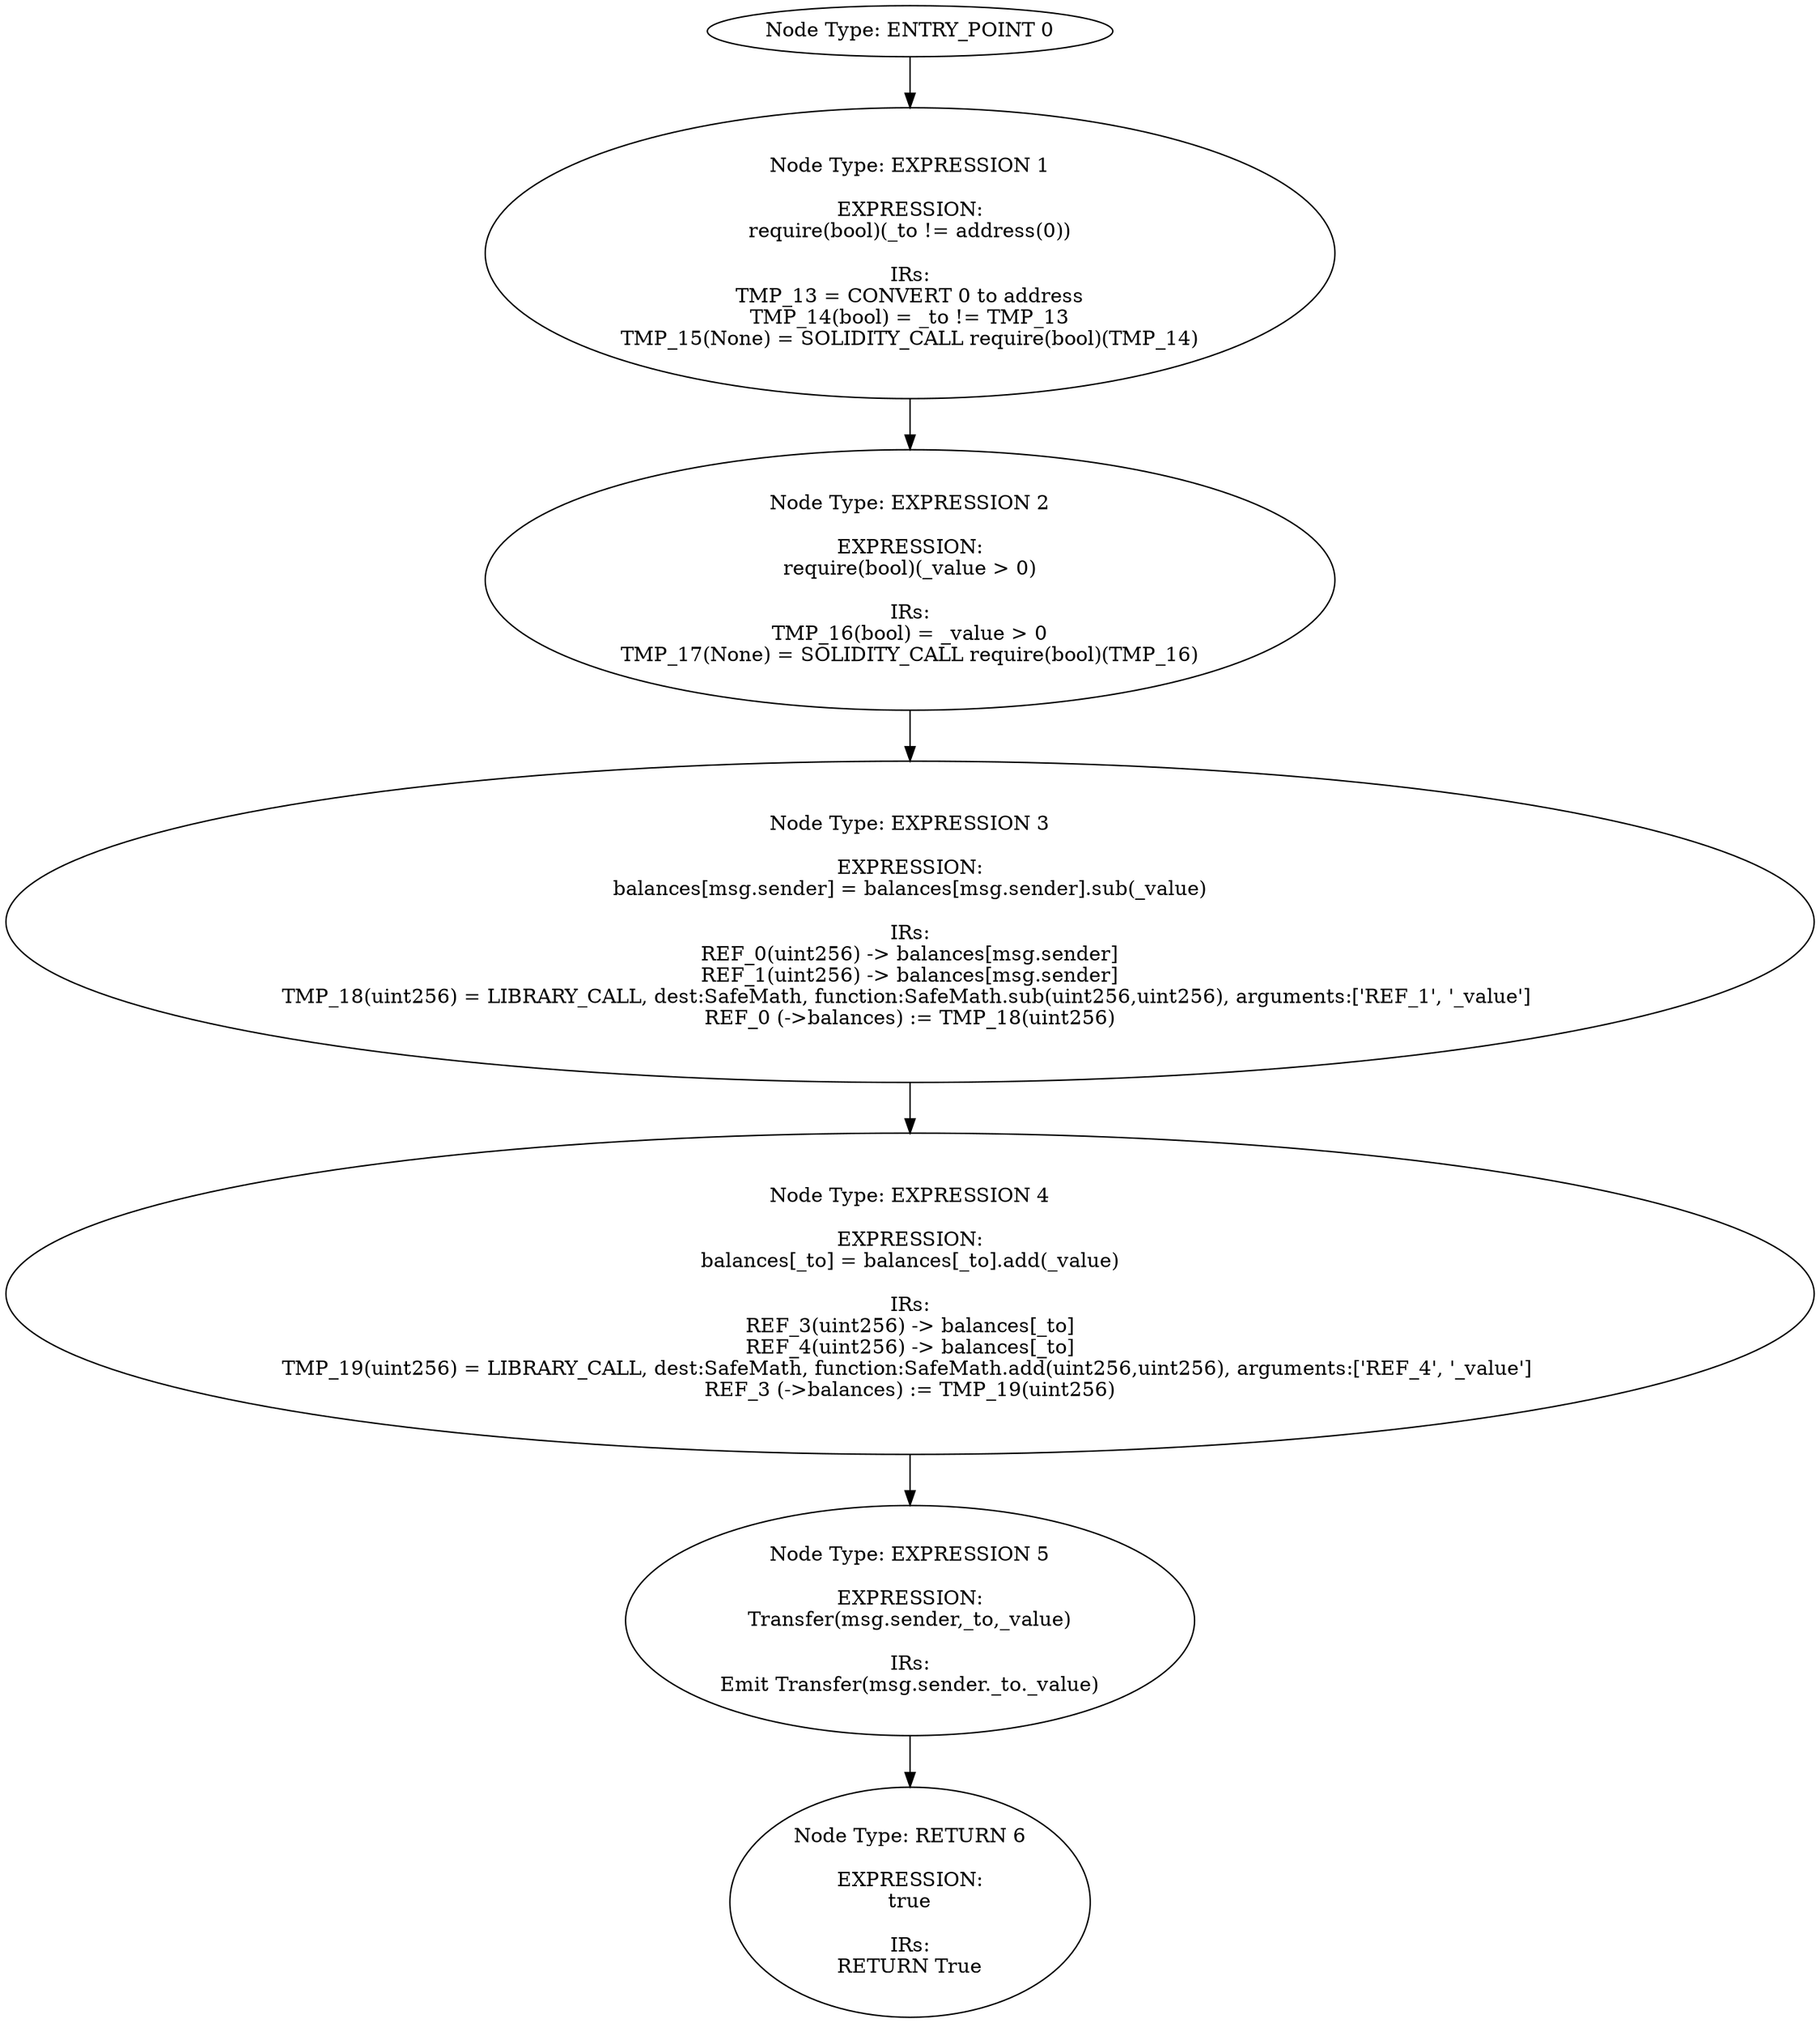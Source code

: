 digraph{
0[label="Node Type: ENTRY_POINT 0
"];
0->1;
1[label="Node Type: EXPRESSION 1

EXPRESSION:
require(bool)(_to != address(0))

IRs:
TMP_13 = CONVERT 0 to address
TMP_14(bool) = _to != TMP_13
TMP_15(None) = SOLIDITY_CALL require(bool)(TMP_14)"];
1->2;
2[label="Node Type: EXPRESSION 2

EXPRESSION:
require(bool)(_value > 0)

IRs:
TMP_16(bool) = _value > 0
TMP_17(None) = SOLIDITY_CALL require(bool)(TMP_16)"];
2->3;
3[label="Node Type: EXPRESSION 3

EXPRESSION:
balances[msg.sender] = balances[msg.sender].sub(_value)

IRs:
REF_0(uint256) -> balances[msg.sender]
REF_1(uint256) -> balances[msg.sender]
TMP_18(uint256) = LIBRARY_CALL, dest:SafeMath, function:SafeMath.sub(uint256,uint256), arguments:['REF_1', '_value'] 
REF_0 (->balances) := TMP_18(uint256)"];
3->4;
4[label="Node Type: EXPRESSION 4

EXPRESSION:
balances[_to] = balances[_to].add(_value)

IRs:
REF_3(uint256) -> balances[_to]
REF_4(uint256) -> balances[_to]
TMP_19(uint256) = LIBRARY_CALL, dest:SafeMath, function:SafeMath.add(uint256,uint256), arguments:['REF_4', '_value'] 
REF_3 (->balances) := TMP_19(uint256)"];
4->5;
5[label="Node Type: EXPRESSION 5

EXPRESSION:
Transfer(msg.sender,_to,_value)

IRs:
Emit Transfer(msg.sender._to._value)"];
5->6;
6[label="Node Type: RETURN 6

EXPRESSION:
true

IRs:
RETURN True"];
}
